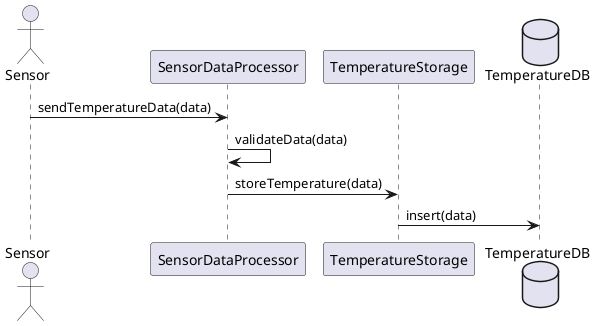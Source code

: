 @startuml
actor Sensor as sensor
participant SensorDataProcessor as processor
participant TemperatureStorage as storage
database TemperatureDB as db

sensor -> processor : sendTemperatureData(data)
processor -> processor : validateData(data)
processor -> storage : storeTemperature(data)
storage -> db : insert(data)
@enduml
